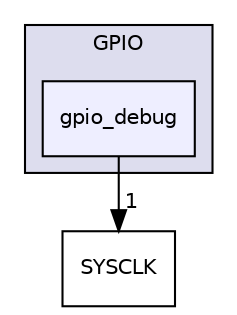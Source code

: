 digraph "target_ATXMEGA32A4/GPIO/gpio_debug" {
  compound=true
  node [ fontsize="10", fontname="Helvetica"];
  edge [ labelfontsize="10", labelfontname="Helvetica"];
  subgraph clusterdir_542572e8d37375c3f3369ee7fe6371f6 {
    graph [ bgcolor="#ddddee", pencolor="black", label="GPIO" fontname="Helvetica", fontsize="10", URL="dir_542572e8d37375c3f3369ee7fe6371f6.html"]
  dir_cdeb3da6cbc6366e04ba8fa2bc4684c3 [shape=box, label="gpio_debug", style="filled", fillcolor="#eeeeff", pencolor="black", URL="dir_cdeb3da6cbc6366e04ba8fa2bc4684c3.html"];
  }
  dir_c8a9b24e70ca0c90adeff1774c546ea7 [shape=box label="SYSCLK" URL="dir_c8a9b24e70ca0c90adeff1774c546ea7.html"];
  dir_cdeb3da6cbc6366e04ba8fa2bc4684c3->dir_c8a9b24e70ca0c90adeff1774c546ea7 [headlabel="1", labeldistance=1.5 headhref="dir_000005_000007.html"];
}
